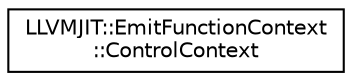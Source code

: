 digraph "Graphical Class Hierarchy"
{
  edge [fontname="Helvetica",fontsize="10",labelfontname="Helvetica",labelfontsize="10"];
  node [fontname="Helvetica",fontsize="10",shape=record];
  rankdir="LR";
  Node0 [label="LLVMJIT::EmitFunctionContext\l::ControlContext",height=0.2,width=0.4,color="black", fillcolor="white", style="filled",URL="$struct_l_l_v_m_j_i_t_1_1_emit_function_context_1_1_control_context.html"];
}
